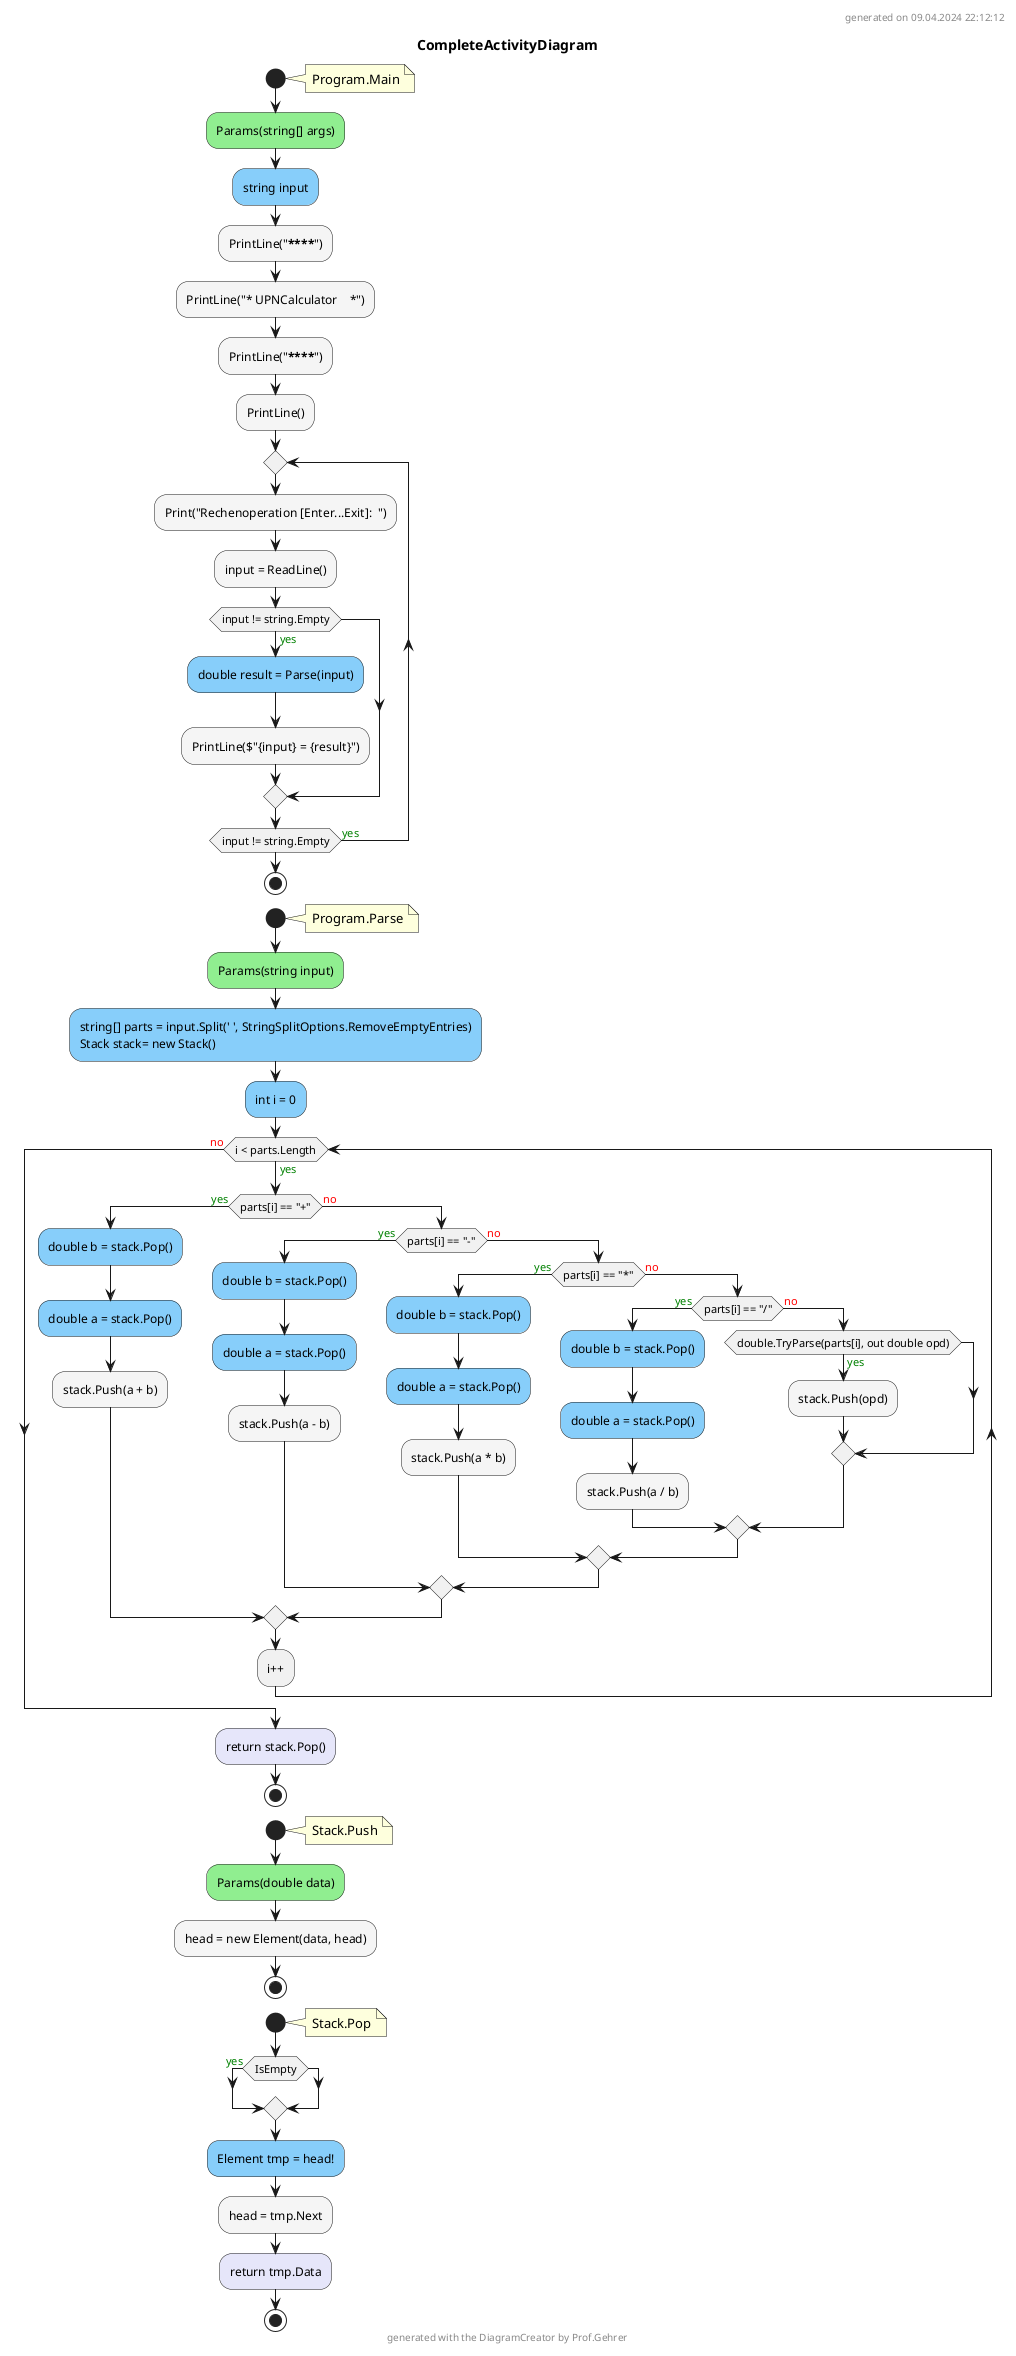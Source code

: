 @startuml CompleteActivityDiagram
header
generated on 09.04.2024 22:12:12
end header
title CompleteActivityDiagram
start
note right:  Program.Main
#LightGreen:Params(string[] args);
#LightSkyBlue:string input;
#WhiteSmoke:PrintLine("********************");
#WhiteSmoke:PrintLine("* UPNCalculator    *");
#WhiteSmoke:PrintLine("********************");
#WhiteSmoke:PrintLine();
repeat
        #WhiteSmoke:Print("Rechenoperation [Enter...Exit]:  ");
        #WhiteSmoke:input = ReadLine();
        if (input != string.Empty) then (<color:green>yes)
                #LightSkyBlue:double result = Parse(input);
                #WhiteSmoke:PrintLine($"{input} = {result}");
        endif
repeat while (input != string.Empty) is (<color:green>yes)
stop
start
note right:  Program.Parse
#LightGreen:Params(string input);
#LightSkyBlue:string[] parts = input.Split(' ', StringSplitOptions.RemoveEmptyEntries)\nStack stack= new Stack();
#LightSkyBlue:int i = 0;
while (i < parts.Length) is (<color:green>yes)
        if (parts[i] == "+") then (<color:green>yes)
                #LightSkyBlue:double b = stack.Pop();
                #LightSkyBlue:double a = stack.Pop();
                #WhiteSmoke:stack.Push(a + b);
            else (<color:red>no)
                if (parts[i] == "-") then (<color:green>yes)
                        #LightSkyBlue:double b = stack.Pop();
                        #LightSkyBlue:double a = stack.Pop();
                        #WhiteSmoke:stack.Push(a - b);
                    else (<color:red>no)
                        if (parts[i] == "*") then (<color:green>yes)
                                #LightSkyBlue:double b = stack.Pop();
                                #LightSkyBlue:double a = stack.Pop();
                                #WhiteSmoke:stack.Push(a * b);
                            else (<color:red>no)
                                if (parts[i] == "/") then (<color:green>yes)
                                        #LightSkyBlue:double b = stack.Pop();
                                        #LightSkyBlue:double a = stack.Pop();
                                        #WhiteSmoke:stack.Push(a / b);
                                    else (<color:red>no)
                                        if (double.TryParse(parts[i], out double opd)) then (<color:green>yes)
                                                #WhiteSmoke:stack.Push(opd);
                                        endif
                                endif
                        endif
                endif
        endif
:i++;
endwhile (<color:red>no)
#Lavender:return stack.Pop();
stop
start
note right:  Stack.Push
#LightGreen:Params(double data);
#WhiteSmoke:head = new Element(data, head);
stop
start
note right:  Stack.Pop
if (IsEmpty) then (<color:green>yes)
endif
#LightSkyBlue:Element tmp = head!;
#WhiteSmoke:head = tmp.Next;
#Lavender:return tmp.Data;
stop
footer
generated with the DiagramCreator by Prof.Gehrer
end footer
@enduml
